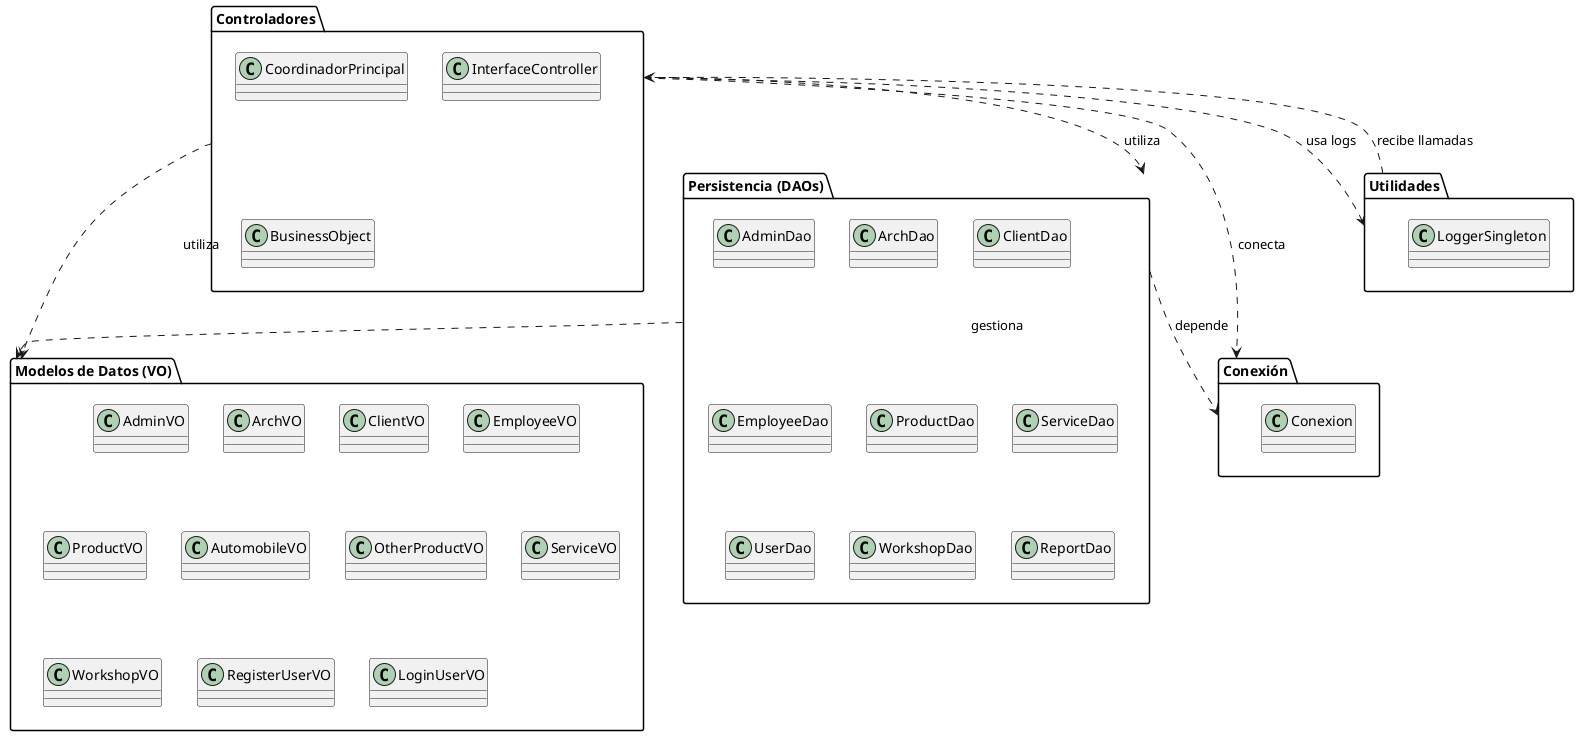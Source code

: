 @startuml diagrama_paquetes

package "Controladores" {
    class CoordinadorPrincipal
    class InterfaceController
    class BusinessObject
}

package "Persistencia (DAOs)" {
    class AdminDao
    class ArchDao
    class ClientDao
    class EmployeeDao
    class ProductDao
    class ServiceDao
    class UserDao
    class WorkshopDao
    class ReportDao
}

package "Modelos de Datos (VO)" {
    class AdminVO
    class ArchVO
    class ClientVO
    class EmployeeVO
    class ProductVO
    class AutomobileVO
    class OtherProductVO
    class ServiceVO
    class WorkshopVO
    class RegisterUserVO
    class LoginUserVO
}

package "Utilidades" {
    class LoggerSingleton
}

package "Conexión" {
    class Conexion
}

' Dependencias entre paquetes
"Controladores" ..> "Persistencia (DAOs)" : utiliza
"Controladores" ..> "Modelos de Datos (VO)" : utiliza
"Persistencia (DAOs)" ..> "Modelos de Datos (VO)" : gestiona
"Controladores" ..> "Conexión" : conecta
"Persistencia (DAOs)" ..> "Conexión" : depende
"Controladores" ..> "Utilidades" : usa logs
"Utilidades" ..> "Controladores" : recibe llamadas

@enduml
